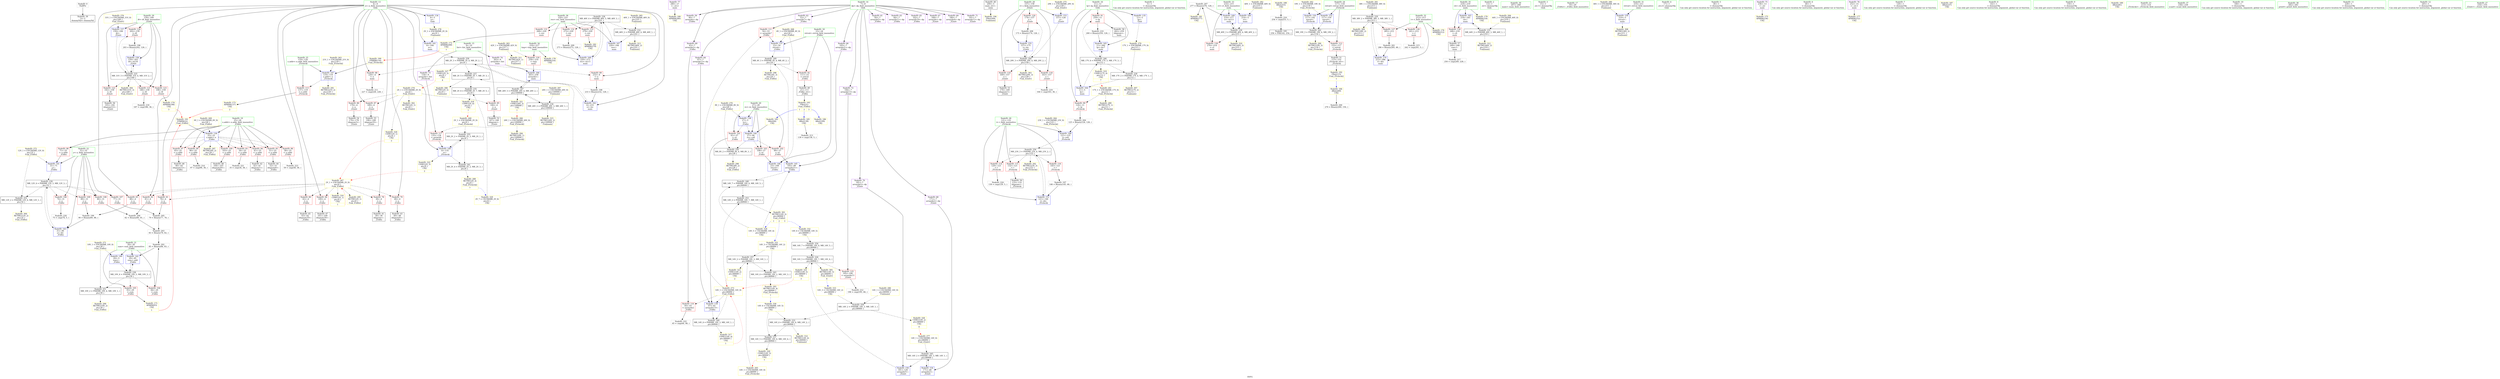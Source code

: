 digraph "SVFG" {
	label="SVFG";

	Node0x55573bc3f460 [shape=record,color=grey,label="{NodeID: 0\nNullPtr}"];
	Node0x55573bc3f460 -> Node0x55573bc64bb0[style=solid];
	Node0x55573bc86a00 [shape=record,color=yellow,style=double,label="{NodeID: 263\n21V_1 = ENCHI(MR_21V_0)\npts\{120 \}\nFun[_Z5checki]}"];
	Node0x55573bc86a00 -> Node0x55573bc6c410[style=dashed];
	Node0x55573bc6dee0 [shape=record,color=yellow,style=double,label="{NodeID: 180\nAPARM(280)\nCS[]}"];
	Node0x55573bc653d0 [shape=record,color=red,label="{NodeID: 97\n65\<--25\n\<--x.addr\n_Z3dfsi\n}"];
	Node0x55573bc653d0 -> Node0x55573bc65160[style=solid];
	Node0x55573bc630a0 [shape=record,color=green,label="{NodeID: 14\n7\<--8\ndp\<--dp_field_insensitive\nGlob }"];
	Node0x55573bc630a0 -> Node0x55573bc66c10[style=solid];
	Node0x55573bc630a0 -> Node0x55573bc66ce0[style=solid];
	Node0x55573bc630a0 -> Node0x55573bc66db0[style=solid];
	Node0x55573bc630a0 -> Node0x55573bc66e80[style=solid];
	Node0x55573bc630a0 -> Node0x55573bc66f50[style=solid];
	Node0x55573bc630a0 -> Node0x55573bc67020[style=solid];
	Node0x55573bc630a0 -> Node0x55573bc670f0[style=solid];
	Node0x55573bc630a0 -> Node0x55573bc671c0[style=solid];
	Node0x55573bc630a0 -> Node0x55573bc67290[style=solid];
	Node0x55573bc630a0 -> Node0x55573bc67360[style=solid];
	Node0x55573bc630a0 -> Node0x55573bc67430[style=solid];
	Node0x55573bc630a0 -> Node0x55573bc67500[style=solid];
	Node0x55573bc630a0 -> Node0x55573bc675d0[style=solid];
	Node0x55573bc630a0 -> Node0x55573bc676a0[style=solid];
	Node0x55573bc876a0 [shape=record,color=yellow,style=double,label="{NodeID: 277\n14V_1 = ENCHI(MR_14V_0)\npts\{80000 \}\nFun[_Z2mlv]}"];
	Node0x55573bc876a0 -> Node0x55573bc81220[style=dashed];
	Node0x55573bc69100 [shape=record,color=yellow,style=double,label="{NodeID: 194\nFRet(209)\nFun[main]}"];
	Node0x55573bc65f30 [shape=record,color=red,label="{NodeID: 111\n54\<--53\n\<--arrayidx7\n_Z3dfsi\n}"];
	Node0x55573bc65f30 -> Node0x55573bc6bbf0[style=solid];
	Node0x55573bc642c0 [shape=record,color=green,label="{NodeID: 28\n157\<--158\ni\<--i_field_insensitive\n_Z2mlv\n}"];
	Node0x55573bc642c0 -> Node0x55573bc6ac20[style=solid];
	Node0x55573bc642c0 -> Node0x55573bc6acf0[style=solid];
	Node0x55573bc642c0 -> Node0x55573bc6adc0[style=solid];
	Node0x55573bc642c0 -> Node0x55573bc6c8f0[style=solid];
	Node0x55573bc642c0 -> Node0x55573bc6ca90[style=solid];
	Node0x55573bc7efb0 [shape=record,color=yellow,style=double,label="{NodeID: 291\nRETMU(21V_2)\npts\{120 \}\nFun[_Z5checki]}"];
	Node0x55573bc71610 [shape=record,color=grey,label="{NodeID: 208\n175 = Binary(174, 126, )\n}"];
	Node0x55573bc71610 -> Node0x55573bc6ca90[style=solid];
	Node0x55573bc6b1d0 [shape=record,color=red,label="{NodeID: 125\n195\<--194\n\<--arrayidx13\n_Z2mlv\n}"];
	Node0x55573bc6b1d0 -> Node0x55573bc71c10[style=solid];
	Node0x55573bc64e20 [shape=record,color=black,label="{NodeID: 42\n42\<--41\nidxprom1\<--\n_Z3dfsi\n}"];
	Node0x55573bc8a1f0 [shape=record,color=yellow,style=double,label="{NodeID: 305\nRETMU(14V_5)\npts\{80000 \}\nFun[_Z2mlv]|{<s0>4}}"];
	Node0x55573bc8a1f0:s0 -> Node0x55573bc8be80[style=dashed,color=blue];
	Node0x55573bc72b10 [shape=record,color=grey,label="{NodeID: 222\n45 = cmp(44, 46, )\n}"];
	Node0x55573bc6bd90 [shape=record,color=blue,label="{NodeID: 139\n67\<--61\narrayidx13\<--\n_Z3dfsi\n}"];
	Node0x55573bc6bd90 -> Node0x55573bc7f920[style=dashed];
	Node0x55573bc669a0 [shape=record,color=black,label="{NodeID: 56\n193\<--192\nidxprom12\<--\n_Z2mlv\n}"];
	Node0x55573bc8aec0 [shape=record,color=yellow,style=double,label="{NodeID: 319\nCSMU(17V_4)\npts\{12 \}\nCS[]|{<s0>7}}"];
	Node0x55573bc8aec0:s0 -> Node0x55573bc86840[style=dashed,color=red];
	Node0x55573bc7e120 [shape=record,color=black,label="{NodeID: 236\nMR_46V_4 = PHI(MR_46V_5, MR_46V_3, )\npts\{221 \}\n}"];
	Node0x55573bc7e120 -> Node0x55573bc6b6b0[style=dashed];
	Node0x55573bc7e120 -> Node0x55573bc6b780[style=dashed];
	Node0x55573bc7e120 -> Node0x55573bc6b850[style=dashed];
	Node0x55573bc7e120 -> Node0x55573bc6d520[style=dashed];
	Node0x55573bc7e120 -> Node0x55573bc7cd20[style=dashed];
	Node0x55573bc6c8f0 [shape=record,color=blue,label="{NodeID: 153\n157\<--126\ni\<--\n_Z2mlv\n}"];
	Node0x55573bc6c8f0 -> Node0x55573bc80d20[style=dashed];
	Node0x55573bc67500 [shape=record,color=purple,label="{NodeID: 70\n181\<--7\narrayidx5\<--dp\n_Z2mlv\n}"];
	Node0x55573bc67500 -> Node0x55573bc6cb60[style=solid];
	Node0x55573bc8be80 [shape=record,color=yellow,style=double,label="{NodeID: 333\n14V_3 = CSCHI(MR_14V_2)\npts\{80000 \}\nCS[]}"];
	Node0x55573bc8be80 -> Node0x55573bc85820[style=dashed];
	Node0x55573bc82b20 [shape=record,color=black,label="{NodeID: 250\nMR_8V_2 = PHI(MR_8V_4, MR_8V_1, )\npts\{28 \}\n}"];
	Node0x55573bc82b20 -> Node0x55573bc89ba0[style=dashed];
	Node0x55573bc6d450 [shape=record,color=blue,label="{NodeID: 167\n220\<--184\nres\<--\nmain\n}"];
	Node0x55573bc6d450 -> Node0x55573bc7e120[style=dashed];
	Node0x55573bc68060 [shape=record,color=red,label="{NodeID: 84\n100\<--4\n\<--n\n_Z3dfsi\n}"];
	Node0x55573bc68060 -> Node0x55573bc65230[style=solid];
	Node0x55573bc41fa0 [shape=record,color=green,label="{NodeID: 1\n5\<--1\n\<--dummyObj\nCan only get source location for instruction, argument, global var or function.}"];
	Node0x55573bc86ae0 [shape=record,color=yellow,style=double,label="{NodeID: 264\n23V_1 = ENCHI(MR_23V_0)\npts\{122 \}\nFun[_Z5checki]}"];
	Node0x55573bc86ae0 -> Node0x55573bc6c4e0[style=dashed];
	Node0x55573bc6dfb0 [shape=record,color=yellow,style=double,label="{NodeID: 181\nAPARM(277)\nCS[]}"];
	Node0x55573bc654a0 [shape=record,color=red,label="{NodeID: 98\n71\<--25\n\<--x.addr\n_Z3dfsi\n}"];
	Node0x55573bc654a0 -> Node0x55573bc6bf30[style=solid];
	Node0x55573bc63170 [shape=record,color=green,label="{NodeID: 15\n9\<--10\nlist\<--list_field_insensitive\nGlob }"];
	Node0x55573bc63170 -> Node0x55573bc67770[style=solid];
	Node0x55573bc63170 -> Node0x55573bc67840[style=solid];
	Node0x55573bc87780 [shape=record,color=yellow,style=double,label="{NodeID: 278\n2V_1 = ENCHI(MR_2V_0)\npts\{6 \}\nFun[main]}"];
	Node0x55573bc87780 -> Node0x55573bc6cf70[style=dashed];
	Node0x55573b9f8630 [shape=record,color=black,label="{NodeID: 195\n256 = PHI(142, 254, )\n}"];
	Node0x55573bc66000 [shape=record,color=red,label="{NodeID: 112\n152\<--117\n\<--retval\n_Z5checki\n}"];
	Node0x55573bc66000 -> Node0x55573bc66590[style=solid];
	Node0x55573bc64390 [shape=record,color=green,label="{NodeID: 29\n159\<--160\ni6\<--i6_field_insensitive\n_Z2mlv\n}"];
	Node0x55573bc64390 -> Node0x55573bc6ae90[style=solid];
	Node0x55573bc64390 -> Node0x55573bc6af60[style=solid];
	Node0x55573bc64390 -> Node0x55573bc6b030[style=solid];
	Node0x55573bc64390 -> Node0x55573bc6b100[style=solid];
	Node0x55573bc64390 -> Node0x55573bc6cc30[style=solid];
	Node0x55573bc64390 -> Node0x55573bc6cd00[style=solid];
	Node0x55573bc7f090 [shape=record,color=yellow,style=double,label="{NodeID: 292\nRETMU(23V_3)\npts\{122 \}\nFun[_Z5checki]}"];
	Node0x55573bc71790 [shape=record,color=grey,label="{NodeID: 209\n273 = Binary(272, 126, )\n}"];
	Node0x55573bc71790 -> Node0x55573bc6d520[style=solid];
	Node0x55573bc6b2a0 [shape=record,color=red,label="{NodeID: 126\n241\<--212\n\<--t\nmain\n}"];
	Node0x55573bc6b2a0 -> Node0x55573bc72090[style=solid];
	Node0x55573bc64ef0 [shape=record,color=black,label="{NodeID: 43\n49\<--48\nidxprom4\<--\n_Z3dfsi\n}"];
	Node0x55573bc8a2d0 [shape=record,color=yellow,style=double,label="{NodeID: 306\nRETMU(2V_5)\npts\{6 \}\nFun[main]}"];
	Node0x55573bc72c90 [shape=record,color=grey,label="{NodeID: 223\n59 = cmp(58, 36, )\n}"];
	Node0x55573bc6be60 [shape=record,color=blue,label="{NodeID: 140\n29\<--5\nsum\<--\n_Z3dfsi\n}"];
	Node0x55573bc6be60 -> Node0x55573bc7f330[style=dashed];
	Node0x55573bc66a70 [shape=record,color=black,label="{NodeID: 57\n249\<--248\nconv\<--\nmain\n}"];
	Node0x55573bc66a70 -> Node0x55573bc72390[style=solid];
	Node0x55573bc8afa0 [shape=record,color=yellow,style=double,label="{NodeID: 320\nCSMU(14V_5)\npts\{80000 \}\nCS[]|{<s0>7}}"];
	Node0x55573bc8afa0:s0 -> Node0x55573bc86bc0[style=dashed,color=red];
	Node0x55573bc7e620 [shape=record,color=black,label="{NodeID: 237\nMR_14V_5 = PHI(MR_14V_6, MR_14V_4, )\npts\{80000 \}\n}"];
	Node0x55573bc7e620 -> Node0x55573bc8afa0[style=dashed];
	Node0x55573bc6c9c0 [shape=record,color=blue,label="{NodeID: 154\n171\<--46\narrayidx2\<--\n_Z2mlv\n}"];
	Node0x55573bc6c9c0 -> Node0x55573bc81220[style=dashed];
	Node0x55573bc675d0 [shape=record,color=purple,label="{NodeID: 71\n191\<--7\narrayidx11\<--dp\n_Z2mlv\n}"];
	Node0x55573bc83020 [shape=record,color=black,label="{NodeID: 251\nMR_10V_2 = PHI(MR_10V_4, MR_10V_1, )\npts\{30 \}\n}"];
	Node0x55573bc83020 -> Node0x55573bc89c80[style=dashed];
	Node0x55573bc6d520 [shape=record,color=blue,label="{NodeID: 168\n220\<--273\nres\<--inc11\nmain\n}"];
	Node0x55573bc6d520 -> Node0x55573bc7e120[style=dashed];
	Node0x55573bc68130 [shape=record,color=red,label="{NodeID: 85\n166\<--4\n\<--n\n_Z2mlv\n}"];
	Node0x55573bc68130 -> Node0x55573bc66660[style=solid];
	Node0x55573bc42030 [shape=record,color=green,label="{NodeID: 2\n13\<--1\n.str\<--dummyObj\nGlob }"];
	Node0x55573bc86bc0 [shape=record,color=yellow,style=double,label="{NodeID: 265\n14V_1 = ENCHI(MR_14V_0)\npts\{80000 \}\nFun[_Z5checki]}"];
	Node0x55573bc86bc0 -> Node0x55573bc84e20[style=dashed];
	Node0x55573bc6e080 [shape=record,color=yellow,style=double,label="{NodeID: 182\nAPARM(279)\nCS[]}"];
	Node0x55573bc65570 [shape=record,color=red,label="{NodeID: 99\n96\<--25\n\<--x.addr\n_Z3dfsi\n}"];
	Node0x55573bc65570 -> Node0x55573bc71f10[style=solid];
	Node0x55573bc63a00 [shape=record,color=green,label="{NodeID: 16\n11\<--12\nlp\<--lp_field_insensitive\nGlob }"];
	Node0x55573bc63a00 -> Node0x55573bc68540[style=solid];
	Node0x55573bc63a00 -> Node0x55573bc68610[style=solid];
	Node0x55573bc63a00 -> Node0x55573bc6ba20[style=solid];
	Node0x55573bc63a00 -> Node0x55573bc6d1e0[style=solid];
	Node0x55573bc63a00 -> Node0x55573bc6d2b0[style=solid];
	Node0x55573bc87890 [shape=record,color=yellow,style=double,label="{NodeID: 279\n17V_1 = ENCHI(MR_17V_0)\npts\{12 \}\nFun[main]}"];
	Node0x55573bc87890 -> Node0x55573bc7b920[style=dashed];
	Node0x55573bc69690 [shape=record,color=grey,label="{NodeID: 196\n203 = Binary(202, 126, )\n}"];
	Node0x55573bc69690 -> Node0x55573bc6cd00[style=solid];
	Node0x55573bc660d0 [shape=record,color=red,label="{NodeID: 113\n137\<--119\n\<--x.addr\n_Z5checki\n}"];
	Node0x55573bc660d0 -> Node0x55573bc6d930[style=solid];
	Node0x55573bc64460 [shape=record,color=green,label="{NodeID: 30\n207\<--208\nmain\<--main_field_insensitive\n}"];
	Node0x55573bc7f170 [shape=record,color=yellow,style=double,label="{NodeID: 293\nRETMU(14V_4)\npts\{80000 \}\nFun[_Z5checki]|{<s0>7}}"];
	Node0x55573bc7f170:s0 -> Node0x55573bc8bae0[style=dashed,color=blue];
	Node0x55573bc71910 [shape=record,color=grey,label="{NodeID: 210\n260 = Binary(259, 126, )\n}"];
	Node0x55573bc71910 -> Node0x55573bc6d2b0[style=solid];
	Node0x55573bc6b370 [shape=record,color=red,label="{NodeID: 127\n285\<--212\n\<--t\nmain\n}"];
	Node0x55573bc6b370 -> Node0x55573bc70b90[style=solid];
	Node0x55573bc64fc0 [shape=record,color=black,label="{NodeID: 44\n52\<--51\nidxprom6\<--\n_Z3dfsi\n}"];
	Node0x55573bc8a3e0 [shape=record,color=yellow,style=double,label="{NodeID: 307\nRETMU(17V_2)\npts\{12 \}\nFun[main]}"];
	Node0x55573bc72e10 [shape=record,color=grey,label="{NodeID: 224\n130 = cmp(129, 5, )\n}"];
	Node0x55573bc6bf30 [shape=record,color=blue,label="{NodeID: 141\n31\<--71\ny\<--\n_Z3dfsi\n}"];
	Node0x55573bc6bf30 -> Node0x55573bc7f420[style=dashed];
	Node0x55573bc66b40 [shape=record,color=black,label="{NodeID: 58\n262\<--259\nidxprom\<--\nmain\n}"];
	Node0x55573bc8b080 [shape=record,color=yellow,style=double,label="{NodeID: 321\nCSMU(26V_3)\npts\{100000 \}\nCS[]|{<s0>7}}"];
	Node0x55573bc8b080:s0 -> Node0x55573bc86ca0[style=dashed,color=red];
	Node0x55573bc7f330 [shape=record,color=black,label="{NodeID: 238\nMR_10V_4 = PHI(MR_10V_5, MR_10V_3, )\npts\{30 \}\n}"];
	Node0x55573bc7f330 -> Node0x55573bc65980[style=dashed];
	Node0x55573bc7f330 -> Node0x55573bc65a50[style=dashed];
	Node0x55573bc7f330 -> Node0x55573bc6c000[style=dashed];
	Node0x55573bc7f330 -> Node0x55573bc83020[style=dashed];
	Node0x55573bc6ca90 [shape=record,color=blue,label="{NodeID: 155\n157\<--175\ni\<--inc\n_Z2mlv\n}"];
	Node0x55573bc6ca90 -> Node0x55573bc80d20[style=dashed];
	Node0x55573bc676a0 [shape=record,color=purple,label="{NodeID: 72\n194\<--7\narrayidx13\<--dp\n_Z2mlv\n}"];
	Node0x55573bc676a0 -> Node0x55573bc6b1d0[style=solid];
	Node0x55573bc83520 [shape=record,color=black,label="{NodeID: 252\nMR_12V_2 = PHI(MR_12V_4, MR_12V_1, )\npts\{32 \}\n}"];
	Node0x55573bc83520 -> Node0x55573bc89d60[style=dashed];
	Node0x55573bc6d5f0 [shape=record,color=blue,label="{NodeID: 169\n214\<--277\nct\<--inc13\nmain\n}"];
	Node0x55573bc6d5f0 -> Node0x55573bc7c320[style=dashed];
	Node0x55573bc68200 [shape=record,color=red,label="{NodeID: 86\n178\<--4\n\<--n\n_Z2mlv\n}"];
	Node0x55573bc68200 -> Node0x55573bc66800[style=solid];
	Node0x55573bc62cd0 [shape=record,color=green,label="{NodeID: 3\n15\<--1\n.str.1\<--dummyObj\nGlob }"];
	Node0x55573bc86ca0 [shape=record,color=yellow,style=double,label="{NodeID: 266\n26V_1 = ENCHI(MR_26V_0)\npts\{100000 \}\nFun[_Z5checki]}"];
	Node0x55573bc86ca0 -> Node0x55573bc6ab50[style=dashed];
	Node0x55573bc86ca0 -> Node0x55573bc7f250[style=dashed];
	Node0x55573bc6e150 [shape=record,color=yellow,style=double,label="{NodeID: 183\nARet(94)\nCS[]}"];
	Node0x55573bc6e150 -> Node0x55573bc6c1a0[style=solid];
	Node0x55573bc65640 [shape=record,color=red,label="{NodeID: 100\n103\<--25\n\<--x.addr\n_Z3dfsi\n}"];
	Node0x55573bc65640 -> Node0x55573bc66320[style=solid];
	Node0x55573bc63a90 [shape=record,color=green,label="{NodeID: 17\n19\<--20\n_Z3dfsi\<--_Z3dfsi_field_insensitive\n}"];
	Node0x55573bc87970 [shape=record,color=yellow,style=double,label="{NodeID: 280\n36V_1 = ENCHI(MR_36V_0)\npts\{211 \}\nFun[main]}"];
	Node0x55573bc87970 -> Node0x55573bc6cdd0[style=dashed];
	Node0x55573bc69810 [shape=record,color=grey,label="{NodeID: 197\n146 = Binary(145, 46, )\n}"];
	Node0x55573bc69810 -> Node0x55573bc6c750[style=solid];
	Node0x55573bc661a0 [shape=record,color=red,label="{NodeID: 114\n129\<--121\n\<--i\n_Z5checki\n}"];
	Node0x55573bc661a0 -> Node0x55573bc72e10[style=solid];
	Node0x55573bc64530 [shape=record,color=green,label="{NodeID: 31\n210\<--211\nretval\<--retval_field_insensitive\nmain\n}"];
	Node0x55573bc64530 -> Node0x55573bc6cdd0[style=solid];
	Node0x55573bc7f250 [shape=record,color=yellow,style=double,label="{NodeID: 294\nRETMU(26V_1)\npts\{100000 \}\nFun[_Z5checki]}"];
	Node0x55573bc71a90 [shape=record,color=grey,label="{NodeID: 211\n227 = cmp(226, 228, )\n}"];
	Node0x55573bc6b440 [shape=record,color=red,label="{NodeID: 128\n276\<--214\n\<--ct\nmain\n}"];
	Node0x55573bc6b440 -> Node0x55573bc71490[style=solid];
	Node0x55573bc65090 [shape=record,color=black,label="{NodeID: 45\n63\<--62\nidxprom10\<--\n_Z3dfsi\n}"];
	Node0x55573bc8a4c0 [shape=record,color=yellow,style=double,label="{NodeID: 308\nRETMU(36V_2)\npts\{211 \}\nFun[main]}"];
	Node0x55573bc7aa20 [shape=record,color=black,label="{NodeID: 225\nMR_31V_3 = PHI(MR_31V_4, MR_31V_2, )\npts\{160 \}\n}"];
	Node0x55573bc7aa20 -> Node0x55573bc6ae90[style=dashed];
	Node0x55573bc7aa20 -> Node0x55573bc6af60[style=dashed];
	Node0x55573bc7aa20 -> Node0x55573bc6b030[style=dashed];
	Node0x55573bc7aa20 -> Node0x55573bc6b100[style=dashed];
	Node0x55573bc7aa20 -> Node0x55573bc6cd00[style=dashed];
	Node0x55573bc7aa20 -> Node0x55573bc8a110[style=dashed];
	Node0x55573bc6c000 [shape=record,color=blue,label="{NodeID: 142\n29\<--85\nsum\<--add\n_Z3dfsi\n}"];
	Node0x55573bc6c000 -> Node0x55573bc7f330[style=dashed];
	Node0x55573bc66c10 [shape=record,color=purple,label="{NodeID: 59\n40\<--7\narrayidx\<--dp\n_Z3dfsi\n}"];
	Node0x55573bc8b160 [shape=record,color=yellow,style=double,label="{NodeID: 322\nCSMU(2V_3)\npts\{6 \}\nCS[]|{<s0>2}}"];
	Node0x55573bc8b160:s0 -> Node0x55573bc86d80[style=dashed,color=red];
	Node0x55573bc7f420 [shape=record,color=black,label="{NodeID: 239\nMR_12V_4 = PHI(MR_12V_5, MR_12V_3, )\npts\{32 \}\n}"];
	Node0x55573bc7f420 -> Node0x55573bc65b20[style=dashed];
	Node0x55573bc7f420 -> Node0x55573bc65bf0[style=dashed];
	Node0x55573bc7f420 -> Node0x55573bc65cc0[style=dashed];
	Node0x55573bc7f420 -> Node0x55573bc65d90[style=dashed];
	Node0x55573bc7f420 -> Node0x55573bc6c0d0[style=dashed];
	Node0x55573bc7f420 -> Node0x55573bc83520[style=dashed];
	Node0x55573bc6cb60 [shape=record,color=blue,label="{NodeID: 156\n181\<--126\narrayidx5\<--\n_Z2mlv\n}"];
	Node0x55573bc6cb60 -> Node0x55573bc7af20[style=dashed];
	Node0x55573bc67770 [shape=record,color=purple,label="{NodeID: 73\n134\<--9\narrayidx\<--list\n_Z5checki\n}"];
	Node0x55573bc67770 -> Node0x55573bc6ab50[style=solid];
	Node0x55573bc83a20 [shape=record,color=black,label="{NodeID: 253\nMR_14V_2 = PHI(MR_14V_7, MR_14V_1, )\npts\{80000 \}\n}"];
	Node0x55573bc83a20 -> Node0x55573bc89e40[style=dashed];
	Node0x55573bc6d6c0 [shape=record,color=blue,label="{NodeID: 170\n212\<--286\nt\<--dec\nmain\n}"];
	Node0x55573bc6d6c0 -> Node0x55573bc7be20[style=dashed];
	Node0x55573bc682d0 [shape=record,color=red,label="{NodeID: 87\n189\<--4\n\<--n\n_Z2mlv\n}"];
	Node0x55573bc682d0 -> Node0x55573bc668d0[style=solid];
	Node0x55573bc62d60 [shape=record,color=green,label="{NodeID: 4\n17\<--1\n.str.2\<--dummyObj\nGlob }"];
	Node0x55573bc86d80 [shape=record,color=yellow,style=double,label="{NodeID: 267\n2V_1 = ENCHI(MR_2V_0)\npts\{6 \}\nFun[_Z3dfsi]}"];
	Node0x55573bc86d80 -> Node0x55573bc67b80[style=dashed];
	Node0x55573bc86d80 -> Node0x55573bc67c50[style=dashed];
	Node0x55573bc86d80 -> Node0x55573bc67d20[style=dashed];
	Node0x55573bc86d80 -> Node0x55573bc67df0[style=dashed];
	Node0x55573bc86d80 -> Node0x55573bc67ec0[style=dashed];
	Node0x55573bc86d80 -> Node0x55573bc67f90[style=dashed];
	Node0x55573bc86d80 -> Node0x55573bc68060[style=dashed];
	Node0x55573bc86d80 -> Node0x55573bc898d0[style=dashed];
	Node0x55573bc86d80 -> Node0x55573bc8abc0[style=dashed];
	Node0x55573bc6e1e0 [shape=record,color=yellow,style=double,label="{NodeID: 184\nARet(269)\nCS[]}"];
	Node0x55573bc6e1e0 -> Node0x55573bc70a10[style=solid];
	Node0x55573bc65710 [shape=record,color=red,label="{NodeID: 101\n61\<--27\n\<--re\n_Z3dfsi\n}"];
	Node0x55573bc65710 -> Node0x55573bc6bd90[style=solid];
	Node0x55573bc63b20 [shape=record,color=green,label="{NodeID: 18\n23\<--24\nretval\<--retval_field_insensitive\n_Z3dfsi\n}"];
	Node0x55573bc63b20 -> Node0x55573bc686e0[style=solid];
	Node0x55573bc63b20 -> Node0x55573bc6bbf0[style=solid];
	Node0x55573bc63b20 -> Node0x55573bc6c340[style=solid];
	Node0x55573bc87a50 [shape=record,color=yellow,style=double,label="{NodeID: 281\n38V_1 = ENCHI(MR_38V_0)\npts\{213 \}\nFun[main]}"];
	Node0x55573bc87a50 -> Node0x55573bc7be20[style=dashed];
	Node0x55573bc70790 [shape=record,color=grey,label="{NodeID: 198\n233 = Binary(232, 126, )\n}"];
	Node0x55573bc70790 -> Node0x55573bc6d040[style=solid];
	Node0x55573bc66270 [shape=record,color=red,label="{NodeID: 115\n132\<--121\n\<--i\n_Z5checki\n}"];
	Node0x55573bc66270 -> Node0x55573bc664c0[style=solid];
	Node0x55573bc64600 [shape=record,color=green,label="{NodeID: 32\n212\<--213\nt\<--t_field_insensitive\nmain\n}"];
	Node0x55573bc64600 -> Node0x55573bc6b2a0[style=solid];
	Node0x55573bc64600 -> Node0x55573bc6b370[style=solid];
	Node0x55573bc64600 -> Node0x55573bc6d6c0[style=solid];
	Node0x55573bc64600 -> Node0x55573bc6dba0[style=solid];
	Node0x55573bc898d0 [shape=record,color=yellow,style=double,label="{NodeID: 295\nRETMU(2V_1)\npts\{6 \}\nFun[_Z3dfsi]}"];
	Node0x55573bc71c10 [shape=record,color=grey,label="{NodeID: 212\n196 = cmp(195, 46, )\n}"];
	Node0x55573bc6b510 [shape=record,color=red,label="{NodeID: 129\n258\<--216\n\<--tmp\nmain\n}"];
	Node0x55573bc6b510 -> Node0x55573bc6d380[style=solid];
	Node0x55573bc65160 [shape=record,color=black,label="{NodeID: 46\n66\<--65\nidxprom12\<--\n_Z3dfsi\n}"];
	Node0x55573bc8a5a0 [shape=record,color=yellow,style=double,label="{NodeID: 309\nRETMU(38V_2)\npts\{213 \}\nFun[main]}"];
	Node0x55573bc7af20 [shape=record,color=black,label="{NodeID: 226\nMR_14V_5 = PHI(MR_14V_7, MR_14V_4, )\npts\{80000 \}\n}"];
	Node0x55573bc7af20 -> Node0x55573bc6b1d0[style=dashed];
	Node0x55573bc7af20 -> Node0x55573bc83f20[style=dashed];
	Node0x55573bc7af20 -> Node0x55573bc8a1f0[style=dashed];
	Node0x55573bc7af20 -> Node0x55573bc8b500[style=dashed];
	Node0x55573bc6c0d0 [shape=record,color=blue,label="{NodeID: 143\n31\<--90\ny\<--div\n_Z3dfsi\n}"];
	Node0x55573bc6c0d0 -> Node0x55573bc7f420[style=dashed];
	Node0x55573bc66ce0 [shape=record,color=purple,label="{NodeID: 60\n43\<--7\narrayidx2\<--dp\n_Z3dfsi\n}"];
	Node0x55573bc66ce0 -> Node0x55573bc65e60[style=solid];
	Node0x55573bc8b2c0 [shape=record,color=yellow,style=double,label="{NodeID: 323\nCSMU(14V_2)\npts\{80000 \}\nCS[]|{<s0>2}}"];
	Node0x55573bc8b2c0:s0 -> Node0x55573bc872f0[style=dashed,color=red];
	Node0x55573bc7f920 [shape=record,color=black,label="{NodeID: 240\nMR_14V_4 = PHI(MR_14V_3, MR_14V_1, )\npts\{80000 \}\n}"];
	Node0x55573bc7f920 -> Node0x55573bc8acd0[style=dashed];
	Node0x55573bc6cc30 [shape=record,color=blue,label="{NodeID: 157\n159\<--184\ni6\<--\n_Z2mlv\n}"];
	Node0x55573bc6cc30 -> Node0x55573bc7aa20[style=dashed];
	Node0x55573bc67840 [shape=record,color=purple,label="{NodeID: 74\n263\<--9\narrayidx\<--list\nmain\n}"];
	Node0x55573bc67840 -> Node0x55573bc6d380[style=solid];
	Node0x55573bc83f20 [shape=record,color=black,label="{NodeID: 254\nMR_14V_7 = PHI(MR_14V_6, MR_14V_5, )\npts\{80000 \}\n}"];
	Node0x55573bc83f20 -> Node0x55573bc7af20[style=dashed];
	Node0x55573bc6d790 [shape=record,color=yellow,style=double,label="{NodeID: 171\nAPARM(93)\nCS[]|{<s0>1}}"];
	Node0x55573bc6d790:s0 -> Node0x55573bc6e6c0[style=solid,color=red];
	Node0x55573bc683a0 [shape=record,color=red,label="{NodeID: 88\n226\<--4\n\<--n\nmain\n}"];
	Node0x55573bc683a0 -> Node0x55573bc71a90[style=solid];
	Node0x55573bc3f570 [shape=record,color=green,label="{NodeID: 5\n36\<--1\n\<--dummyObj\nCan only get source location for instruction, argument, global var or function.}"];
	Node0x55573bc86e90 [shape=record,color=yellow,style=double,label="{NodeID: 268\n4V_1 = ENCHI(MR_4V_0)\npts\{24 \}\nFun[_Z3dfsi]}"];
	Node0x55573bc86e90 -> Node0x55573bc6bbf0[style=dashed];
	Node0x55573bc86e90 -> Node0x55573bc6c340[style=dashed];
	Node0x55573bc6e270 [shape=record,color=yellow,style=double,label="{NodeID: 185\nARet(138)\nCS[]}"];
	Node0x55573bc6e270 -> Node0x55573bc71d90[style=solid];
	Node0x55573bc657e0 [shape=record,color=red,label="{NodeID: 102\n99\<--27\n\<--re\n_Z3dfsi\n}"];
	Node0x55573bc657e0 -> Node0x55573bc6c270[style=solid];
	Node0x55573bc63bb0 [shape=record,color=green,label="{NodeID: 19\n25\<--26\nx.addr\<--x.addr_field_insensitive\n_Z3dfsi\n}"];
	Node0x55573bc63bb0 -> Node0x55573bc687b0[style=solid];
	Node0x55573bc63bb0 -> Node0x55573bc68880[style=solid];
	Node0x55573bc63bb0 -> Node0x55573bc68950[style=solid];
	Node0x55573bc63bb0 -> Node0x55573bc65300[style=solid];
	Node0x55573bc63bb0 -> Node0x55573bc653d0[style=solid];
	Node0x55573bc63bb0 -> Node0x55573bc654a0[style=solid];
	Node0x55573bc63bb0 -> Node0x55573bc65570[style=solid];
	Node0x55573bc63bb0 -> Node0x55573bc65640[style=solid];
	Node0x55573bc63bb0 -> Node0x55573bc6bb20[style=solid];
	Node0x55573bc87b30 [shape=record,color=yellow,style=double,label="{NodeID: 282\n40V_1 = ENCHI(MR_40V_0)\npts\{215 \}\nFun[main]}"];
	Node0x55573bc87b30 -> Node0x55573bc6cea0[style=dashed];
	Node0x55573bc70890 [shape=record,color=grey,label="{NodeID: 199\n90 = Binary(89, 88, )\n}"];
	Node0x55573bc70890 -> Node0x55573bc6c0d0[style=solid];
	Node0x55573bc6aa80 [shape=record,color=red,label="{NodeID: 116\n145\<--121\n\<--i\n_Z5checki\n}"];
	Node0x55573bc6aa80 -> Node0x55573bc69810[style=solid];
	Node0x55573bc646d0 [shape=record,color=green,label="{NodeID: 33\n214\<--215\nct\<--ct_field_insensitive\nmain\n}"];
	Node0x55573bc646d0 -> Node0x55573bc6b440[style=solid];
	Node0x55573bc646d0 -> Node0x55573bc6cea0[style=solid];
	Node0x55573bc646d0 -> Node0x55573bc6d5f0[style=solid];
	Node0x55573bc899e0 [shape=record,color=yellow,style=double,label="{NodeID: 296\nRETMU(4V_3)\npts\{24 \}\nFun[_Z3dfsi]}"];
	Node0x55573bc71d90 [shape=record,color=grey,label="{NodeID: 213\n139 = cmp(138, 5, )\n}"];
	Node0x55573bc6b5e0 [shape=record,color=red,label="{NodeID: 130\n248\<--218\n\<--ch\nmain\n}"];
	Node0x55573bc6b5e0 -> Node0x55573bc66a70[style=solid];
	Node0x55573bc65230 [shape=record,color=black,label="{NodeID: 47\n101\<--100\nidxprom18\<--\n_Z3dfsi\n}"];
	Node0x55573bc8a680 [shape=record,color=yellow,style=double,label="{NodeID: 310\nRETMU(40V_3)\npts\{215 \}\nFun[main]}"];
	Node0x55573bc7b420 [shape=record,color=black,label="{NodeID: 227\nMR_2V_5 = PHI(MR_2V_7, MR_2V_3, )\npts\{6 \}\n}"];
	Node0x55573bc7b420 -> Node0x55573bc7dc20[style=dashed];
	Node0x55573bc7b420 -> Node0x55573bc8a2d0[style=dashed];
	Node0x55573bc6c1a0 [shape=record,color=blue,label="{NodeID: 144\n27\<--94\nre\<--call\n_Z3dfsi\n}"];
	Node0x55573bc6c1a0 -> Node0x55573bc657e0[style=dashed];
	Node0x55573bc6c1a0 -> Node0x55573bc658b0[style=dashed];
	Node0x55573bc6c1a0 -> Node0x55573bc82b20[style=dashed];
	Node0x55573bc66db0 [shape=record,color=purple,label="{NodeID: 61\n50\<--7\narrayidx5\<--dp\n_Z3dfsi\n}"];
	Node0x55573bc8b3a0 [shape=record,color=yellow,style=double,label="{NodeID: 324\nCSMU(2V_1)\npts\{6 \}\nCS[]|{<s0>3}}"];
	Node0x55573bc8b3a0:s0 -> Node0x55573bc86d80[style=dashed,color=red];
	Node0x55573bc7fe20 [shape=record,color=black,label="{NodeID: 241\nMR_2V_4 = PHI(MR_2V_2, MR_2V_3, )\npts\{6 \}\n}"];
	Node0x55573bc7fe20 -> Node0x55573bc7ece0[style=dashed];
	Node0x55573bc6cd00 [shape=record,color=blue,label="{NodeID: 158\n159\<--203\ni6\<--inc16\n_Z2mlv\n}"];
	Node0x55573bc6cd00 -> Node0x55573bc7aa20[style=dashed];
	Node0x55573bc67910 [shape=record,color=purple,label="{NodeID: 75\n236\<--13\n\<--.str\nmain\n}"];
	Node0x55573bc67910 -> Node0x55573bc6dad0[style=solid];
	Node0x55573bc84420 [shape=record,color=black,label="{NodeID: 255\nMR_2V_2 = PHI(MR_2V_3, MR_2V_1, )\npts\{6 \}\n}"];
	Node0x55573bc84420 -> Node0x55573bc6c5b0[style=dashed];
	Node0x55573bc84420 -> Node0x55573bc7fe20[style=dashed];
	Node0x55573bc6d860 [shape=record,color=yellow,style=double,label="{NodeID: 172\nAPARM(268)\nCS[]|{<s0>7}}"];
	Node0x55573bc6d860:s0 -> Node0x55573bc6e570[style=solid,color=red];
	Node0x55573bc68470 [shape=record,color=red,label="{NodeID: 89\n232\<--4\n\<--n\nmain\n}"];
	Node0x55573bc68470 -> Node0x55573bc70790[style=solid];
	Node0x55573bc3f600 [shape=record,color=green,label="{NodeID: 6\n46\<--1\n\<--dummyObj\nCan only get source location for instruction, argument, global var or function.}"];
	Node0x55573bc86f70 [shape=record,color=yellow,style=double,label="{NodeID: 269\n6V_1 = ENCHI(MR_6V_0)\npts\{26 \}\nFun[_Z3dfsi]}"];
	Node0x55573bc86f70 -> Node0x55573bc6bb20[style=dashed];
	Node0x55573bc6e300 [shape=record,color=yellow,style=double,label="{NodeID: 186\nARet(199)\nCS[]}"];
	Node0x55573bc658b0 [shape=record,color=red,label="{NodeID: 103\n108\<--27\n\<--re\n_Z3dfsi\n}"];
	Node0x55573bc658b0 -> Node0x55573bc6c340[style=solid];
	Node0x55573bc63c40 [shape=record,color=green,label="{NodeID: 20\n27\<--28\nre\<--re_field_insensitive\n_Z3dfsi\n}"];
	Node0x55573bc63c40 -> Node0x55573bc65710[style=solid];
	Node0x55573bc63c40 -> Node0x55573bc657e0[style=solid];
	Node0x55573bc63c40 -> Node0x55573bc658b0[style=solid];
	Node0x55573bc63c40 -> Node0x55573bc6bcc0[style=solid];
	Node0x55573bc63c40 -> Node0x55573bc6c1a0[style=solid];
	Node0x55573bc87c10 [shape=record,color=yellow,style=double,label="{NodeID: 283\n42V_1 = ENCHI(MR_42V_0)\npts\{217 \}\nFun[main]}"];
	Node0x55573bc87c10 -> Node0x55573bc6b510[style=dashed];
	Node0x55573bc87c10 -> Node0x55573bc8a760[style=dashed];
	Node0x55573bc70a10 [shape=record,color=grey,label="{NodeID: 200\n270 = Binary(269, 150, )\n}"];
	Node0x55573bc6ab50 [shape=record,color=red,label="{NodeID: 117\n135\<--134\n\<--arrayidx\n_Z5checki\n}"];
	Node0x55573bc6ab50 -> Node0x55573bc6c5b0[style=solid];
	Node0x55573bc647a0 [shape=record,color=green,label="{NodeID: 34\n216\<--217\ntmp\<--tmp_field_insensitive\nmain\n}"];
	Node0x55573bc647a0 -> Node0x55573bc6b510[style=solid];
	Node0x55573bc647a0 -> Node0x55573bc6dd40[style=solid];
	Node0x55573bc89ac0 [shape=record,color=yellow,style=double,label="{NodeID: 297\nRETMU(6V_2)\npts\{26 \}\nFun[_Z3dfsi]}"];
	Node0x55573bc71f10 [shape=record,color=grey,label="{NodeID: 214\n97 = cmp(96, 36, )\n}"];
	Node0x55573bc6b6b0 [shape=record,color=red,label="{NodeID: 131\n268\<--220\n\<--res\nmain\n}"];
	Node0x55573bc6b6b0 -> Node0x55573bc6d860[style=solid];
	Node0x55573bc66320 [shape=record,color=black,label="{NodeID: 48\n104\<--103\nidxprom20\<--\n_Z3dfsi\n}"];
	Node0x55573bc8a760 [shape=record,color=yellow,style=double,label="{NodeID: 311\nRETMU(42V_1)\npts\{217 \}\nFun[main]}"];
	Node0x55573bc7b920 [shape=record,color=black,label="{NodeID: 228\nMR_17V_2 = PHI(MR_17V_4, MR_17V_1, )\npts\{12 \}\n}"];
	Node0x55573bc7b920 -> Node0x55573bc6d1e0[style=dashed];
	Node0x55573bc7b920 -> Node0x55573bc8a3e0[style=dashed];
	Node0x55573bc6c270 [shape=record,color=blue,label="{NodeID: 145\n105\<--99\narrayidx21\<--\n_Z3dfsi\n}"];
	Node0x55573bc6c270 -> Node0x55573bc82120[style=dashed];
	Node0x55573bc66e80 [shape=record,color=purple,label="{NodeID: 62\n53\<--7\narrayidx7\<--dp\n_Z3dfsi\n}"];
	Node0x55573bc66e80 -> Node0x55573bc65f30[style=solid];
	Node0x55573bc8b500 [shape=record,color=yellow,style=double,label="{NodeID: 325\nCSMU(14V_5)\npts\{80000 \}\nCS[]|{<s0>3}}"];
	Node0x55573bc8b500:s0 -> Node0x55573bc872f0[style=dashed,color=red];
	Node0x55573bc80320 [shape=record,color=black,label="{NodeID: 242\nMR_19V_3 = PHI(MR_19V_4, MR_19V_2, )\npts\{118 \}\n}"];
	Node0x55573bc80320 -> Node0x55573bc66000[style=dashed];
	Node0x55573bc80320 -> Node0x55573bc7eed0[style=dashed];
	Node0x55573bc6cdd0 [shape=record,color=blue,label="{NodeID: 159\n210\<--5\nretval\<--\nmain\n}"];
	Node0x55573bc6cdd0 -> Node0x55573bc8a4c0[style=dashed];
	Node0x55573bc679e0 [shape=record,color=purple,label="{NodeID: 76\n252\<--15\n\<--.str.1\nmain\n}"];
	Node0x55573bc679e0 -> Node0x55573bc6dc70[style=solid];
	Node0x55573bc84920 [shape=record,color=black,label="{NodeID: 256\nMR_23V_3 = PHI(MR_23V_4, MR_23V_2, )\npts\{122 \}\n}"];
	Node0x55573bc84920 -> Node0x55573bc661a0[style=dashed];
	Node0x55573bc84920 -> Node0x55573bc66270[style=dashed];
	Node0x55573bc84920 -> Node0x55573bc6aa80[style=dashed];
	Node0x55573bc84920 -> Node0x55573bc6c750[style=dashed];
	Node0x55573bc84920 -> Node0x55573bc7f090[style=dashed];
	Node0x55573bc6d930 [shape=record,color=yellow,style=double,label="{NodeID: 173\nAPARM(137)\nCS[]|{<s0>2}}"];
	Node0x55573bc6d930:s0 -> Node0x55573bc6e6c0[style=solid,color=red];
	Node0x55573bc68540 [shape=record,color=red,label="{NodeID: 90\n124\<--11\n\<--lp\n_Z5checki\n}"];
	Node0x55573bc68540 -> Node0x55573bc71010[style=solid];
	Node0x55573bc3f690 [shape=record,color=green,label="{NodeID: 7\n126\<--1\n\<--dummyObj\nCan only get source location for instruction, argument, global var or function.}"];
	Node0x55573bc87050 [shape=record,color=yellow,style=double,label="{NodeID: 270\n8V_1 = ENCHI(MR_8V_0)\npts\{28 \}\nFun[_Z3dfsi]}"];
	Node0x55573bc87050 -> Node0x55573bc6bcc0[style=dashed];
	Node0x55573bc87050 -> Node0x55573bc82b20[style=dashed];
	Node0x55573bc6e390 [shape=record,color=yellow,style=double,label="{NodeID: 187\nARet(237)\nCS[]}"];
	Node0x55573bc65980 [shape=record,color=red,label="{NodeID: 104\n84\<--29\n\<--sum\n_Z3dfsi\n}"];
	Node0x55573bc65980 -> Node0x55573bc70d10[style=solid];
	Node0x55573bc63d10 [shape=record,color=green,label="{NodeID: 21\n29\<--30\nsum\<--sum_field_insensitive\n_Z3dfsi\n}"];
	Node0x55573bc63d10 -> Node0x55573bc65980[style=solid];
	Node0x55573bc63d10 -> Node0x55573bc65a50[style=solid];
	Node0x55573bc63d10 -> Node0x55573bc6be60[style=solid];
	Node0x55573bc63d10 -> Node0x55573bc6c000[style=solid];
	Node0x55573bc87cf0 [shape=record,color=yellow,style=double,label="{NodeID: 284\n44V_1 = ENCHI(MR_44V_0)\npts\{219 \}\nFun[main]}"];
	Node0x55573bc87cf0 -> Node0x55573bc7c820[style=dashed];
	Node0x55573bc70b90 [shape=record,color=grey,label="{NodeID: 201\n286 = Binary(285, 46, )\n}"];
	Node0x55573bc70b90 -> Node0x55573bc6d6c0[style=solid];
	Node0x55573bc6ac20 [shape=record,color=red,label="{NodeID: 118\n163\<--157\n\<--i\n_Z2mlv\n}"];
	Node0x55573bc6ac20 -> Node0x55573bc72690[style=solid];
	Node0x55573bc64870 [shape=record,color=green,label="{NodeID: 35\n218\<--219\nch\<--ch_field_insensitive\nmain\n}"];
	Node0x55573bc64870 -> Node0x55573bc6b5e0[style=solid];
	Node0x55573bc64870 -> Node0x55573bc6d110[style=solid];
	Node0x55573bc64870 -> Node0x55573bc6de10[style=solid];
	Node0x55573bc89ba0 [shape=record,color=yellow,style=double,label="{NodeID: 298\nRETMU(8V_2)\npts\{28 \}\nFun[_Z3dfsi]}"];
	Node0x55573bc72090 [shape=record,color=grey,label="{NodeID: 215\n242 = cmp(241, 5, )\n}"];
	Node0x55573bc6b780 [shape=record,color=red,label="{NodeID: 132\n272\<--220\n\<--res\nmain\n}"];
	Node0x55573bc6b780 -> Node0x55573bc71790[style=solid];
	Node0x55573bc663f0 [shape=record,color=black,label="{NodeID: 49\n21\<--111\n_Z3dfsi_ret\<--\n_Z3dfsi\n}"];
	Node0x55573bc663f0 -> Node0x55573bc68fb0[style=solid];
	Node0x55573bc8a840 [shape=record,color=yellow,style=double,label="{NodeID: 312\nRETMU(44V_2)\npts\{219 \}\nFun[main]}"];
	Node0x55573bc7be20 [shape=record,color=black,label="{NodeID: 229\nMR_38V_2 = PHI(MR_38V_3, MR_38V_1, )\npts\{213 \}\n}"];
	Node0x55573bc7be20 -> Node0x55573bc6b2a0[style=dashed];
	Node0x55573bc7be20 -> Node0x55573bc6b370[style=dashed];
	Node0x55573bc7be20 -> Node0x55573bc6d6c0[style=dashed];
	Node0x55573bc7be20 -> Node0x55573bc8a5a0[style=dashed];
	Node0x55573bc6c340 [shape=record,color=blue,label="{NodeID: 146\n23\<--108\nretval\<--\n_Z3dfsi\n}"];
	Node0x55573bc6c340 -> Node0x55573bc82620[style=dashed];
	Node0x55573bc66f50 [shape=record,color=purple,label="{NodeID: 63\n64\<--7\narrayidx11\<--dp\n_Z3dfsi\n}"];
	Node0x55573bc8b5e0 [shape=record,color=yellow,style=double,label="{NodeID: 326\nCSMU(14V_2)\npts\{80000 \}\nCS[]|{<s0>4}}"];
	Node0x55573bc8b5e0:s0 -> Node0x55573bc876a0[style=dashed,color=red];
	Node0x55573bc80820 [shape=record,color=black,label="{NodeID: 243\nMR_14V_4 = PHI(MR_14V_2, MR_14V_3, )\npts\{80000 \}\n}"];
	Node0x55573bc80820 -> Node0x55573bc7f170[style=dashed];
	Node0x55573bc6cea0 [shape=record,color=blue,label="{NodeID: 160\n214\<--5\nct\<--\nmain\n}"];
	Node0x55573bc6cea0 -> Node0x55573bc7c320[style=dashed];
	Node0x55573bc67ab0 [shape=record,color=purple,label="{NodeID: 77\n280\<--17\n\<--.str.2\nmain\n}"];
	Node0x55573bc67ab0 -> Node0x55573bc6dee0[style=solid];
	Node0x55573bc84e20 [shape=record,color=black,label="{NodeID: 257\nMR_14V_2 = PHI(MR_14V_3, MR_14V_1, )\npts\{80000 \}\n}"];
	Node0x55573bc84e20 -> Node0x55573bc80820[style=dashed];
	Node0x55573bc84e20 -> Node0x55573bc8b2c0[style=dashed];
	Node0x55573bc6da00 [shape=record,color=yellow,style=double,label="{NodeID: 174\nAPARM(198)\nCS[]|{<s0>3}}"];
	Node0x55573bc6da00:s0 -> Node0x55573bc6e6c0[style=solid,color=red];
	Node0x55573bc68610 [shape=record,color=red,label="{NodeID: 91\n259\<--11\n\<--lp\nmain\n}"];
	Node0x55573bc68610 -> Node0x55573bc66b40[style=solid];
	Node0x55573bc68610 -> Node0x55573bc71910[style=solid];
	Node0x55573bc5c1c0 [shape=record,color=green,label="{NodeID: 8\n142\<--1\n\<--dummyObj\nCan only get source location for instruction, argument, global var or function.}"];
	Node0x55573bc87130 [shape=record,color=yellow,style=double,label="{NodeID: 271\n10V_1 = ENCHI(MR_10V_0)\npts\{30 \}\nFun[_Z3dfsi]}"];
	Node0x55573bc87130 -> Node0x55573bc6be60[style=dashed];
	Node0x55573bc87130 -> Node0x55573bc83020[style=dashed];
	Node0x55573bc6e420 [shape=record,color=yellow,style=double,label="{NodeID: 188\nARet(253)\nCS[]}"];
	Node0x55573bc6e420 -> Node0x55573bc72210[style=solid];
	Node0x55573bc65a50 [shape=record,color=red,label="{NodeID: 105\n93\<--29\n\<--sum\n_Z3dfsi\n}"];
	Node0x55573bc65a50 -> Node0x55573bc6d790[style=solid];
	Node0x55573bc63de0 [shape=record,color=green,label="{NodeID: 22\n31\<--32\ny\<--y_field_insensitive\n_Z3dfsi\n}"];
	Node0x55573bc63de0 -> Node0x55573bc65b20[style=solid];
	Node0x55573bc63de0 -> Node0x55573bc65bf0[style=solid];
	Node0x55573bc63de0 -> Node0x55573bc65cc0[style=solid];
	Node0x55573bc63de0 -> Node0x55573bc65d90[style=solid];
	Node0x55573bc63de0 -> Node0x55573bc6bf30[style=solid];
	Node0x55573bc63de0 -> Node0x55573bc6c0d0[style=solid];
	Node0x55573bc87dd0 [shape=record,color=yellow,style=double,label="{NodeID: 285\n46V_1 = ENCHI(MR_46V_0)\npts\{221 \}\nFun[main]}"];
	Node0x55573bc87dd0 -> Node0x55573bc7cd20[style=dashed];
	Node0x55573bc70d10 [shape=record,color=grey,label="{NodeID: 202\n85 = Binary(84, 83, )\n}"];
	Node0x55573bc70d10 -> Node0x55573bc6c000[style=solid];
	Node0x55573bc6acf0 [shape=record,color=red,label="{NodeID: 119\n169\<--157\n\<--i\n_Z2mlv\n}"];
	Node0x55573bc6acf0 -> Node0x55573bc66730[style=solid];
	Node0x55573bc64940 [shape=record,color=green,label="{NodeID: 36\n220\<--221\nres\<--res_field_insensitive\nmain\n}"];
	Node0x55573bc64940 -> Node0x55573bc6b6b0[style=solid];
	Node0x55573bc64940 -> Node0x55573bc6b780[style=solid];
	Node0x55573bc64940 -> Node0x55573bc6b850[style=solid];
	Node0x55573bc64940 -> Node0x55573bc6d450[style=solid];
	Node0x55573bc64940 -> Node0x55573bc6d520[style=solid];
	Node0x55573bc89c80 [shape=record,color=yellow,style=double,label="{NodeID: 299\nRETMU(10V_2)\npts\{30 \}\nFun[_Z3dfsi]}"];
	Node0x55573bc72210 [shape=record,color=grey,label="{NodeID: 216\n254 = cmp(253, 5, )\n}"];
	Node0x55573bc72210 -> Node0x55573b9f8630[style=solid];
	Node0x55573bc6b850 [shape=record,color=red,label="{NodeID: 133\n279\<--220\n\<--res\nmain\n}"];
	Node0x55573bc6b850 -> Node0x55573bc6e080[style=solid];
	Node0x55573bc664c0 [shape=record,color=black,label="{NodeID: 50\n133\<--132\nidxprom\<--\n_Z5checki\n}"];
	Node0x55573bc8a920 [shape=record,color=yellow,style=double,label="{NodeID: 313\nRETMU(46V_2)\npts\{221 \}\nFun[main]}"];
	Node0x55573bc7c320 [shape=record,color=black,label="{NodeID: 230\nMR_40V_3 = PHI(MR_40V_4, MR_40V_2, )\npts\{215 \}\n}"];
	Node0x55573bc7c320 -> Node0x55573bc6b440[style=dashed];
	Node0x55573bc7c320 -> Node0x55573bc6d5f0[style=dashed];
	Node0x55573bc7c320 -> Node0x55573bc8a680[style=dashed];
	Node0x55573bc6c410 [shape=record,color=blue,label="{NodeID: 147\n119\<--116\nx.addr\<--x\n_Z5checki\n}"];
	Node0x55573bc6c410 -> Node0x55573bc660d0[style=dashed];
	Node0x55573bc6c410 -> Node0x55573bc7efb0[style=dashed];
	Node0x55573bc67020 [shape=record,color=purple,label="{NodeID: 64\n67\<--7\narrayidx13\<--dp\n_Z3dfsi\n}"];
	Node0x55573bc67020 -> Node0x55573bc6bd90[style=solid];
	Node0x55573bc8b740 [shape=record,color=yellow,style=double,label="{NodeID: 327\nCSMU(2V_3)\npts\{6 \}\nCS[]|{<s0>4}}"];
	Node0x55573bc8b740:s0 -> Node0x55573bc873d0[style=dashed,color=red];
	Node0x55573bc80d20 [shape=record,color=black,label="{NodeID: 244\nMR_29V_3 = PHI(MR_29V_4, MR_29V_2, )\npts\{158 \}\n}"];
	Node0x55573bc80d20 -> Node0x55573bc6ac20[style=dashed];
	Node0x55573bc80d20 -> Node0x55573bc6acf0[style=dashed];
	Node0x55573bc80d20 -> Node0x55573bc6adc0[style=dashed];
	Node0x55573bc80d20 -> Node0x55573bc6ca90[style=dashed];
	Node0x55573bc80d20 -> Node0x55573bc8a030[style=dashed];
	Node0x55573bc6cf70 [shape=record,color=blue,label="{NodeID: 161\n4\<--184\nn\<--\nmain\n}"];
	Node0x55573bc6cf70 -> Node0x55573bc85320[style=dashed];
	Node0x55573bc67b80 [shape=record,color=red,label="{NodeID: 78\n38\<--4\n\<--n\n_Z3dfsi\n}"];
	Node0x55573bc67b80 -> Node0x55573bc64d50[style=solid];
	Node0x55573bc85320 [shape=record,color=black,label="{NodeID: 258\nMR_2V_3 = PHI(MR_2V_4, MR_2V_2, )\npts\{6 \}\n}"];
	Node0x55573bc85320 -> Node0x55573bc683a0[style=dashed];
	Node0x55573bc85320 -> Node0x55573bc68470[style=dashed];
	Node0x55573bc85320 -> Node0x55573bc6d040[style=dashed];
	Node0x55573bc85320 -> Node0x55573bc7b420[style=dashed];
	Node0x55573bc85320 -> Node0x55573bc8b740[style=dashed];
	Node0x55573bc6dad0 [shape=record,color=yellow,style=double,label="{NodeID: 175\nAPARM(236)\nCS[]}"];
	Node0x55573bc686e0 [shape=record,color=red,label="{NodeID: 92\n111\<--23\n\<--retval\n_Z3dfsi\n}"];
	Node0x55573bc686e0 -> Node0x55573bc663f0[style=solid];
	Node0x55573bc5c250 [shape=record,color=green,label="{NodeID: 9\n150\<--1\n\<--dummyObj\nCan only get source location for instruction, argument, global var or function.}"];
	Node0x55573bc87210 [shape=record,color=yellow,style=double,label="{NodeID: 272\n12V_1 = ENCHI(MR_12V_0)\npts\{32 \}\nFun[_Z3dfsi]}"];
	Node0x55573bc87210 -> Node0x55573bc6bf30[style=dashed];
	Node0x55573bc87210 -> Node0x55573bc83520[style=dashed];
	Node0x55573bc6e4b0 [shape=record,color=yellow,style=double,label="{NodeID: 189\nARet(281)\nCS[]}"];
	Node0x55573bc65b20 [shape=record,color=red,label="{NodeID: 106\n74\<--31\n\<--y\n_Z3dfsi\n}"];
	Node0x55573bc65b20 -> Node0x55573bc72810[style=solid];
	Node0x55573bc63eb0 [shape=record,color=green,label="{NodeID: 23\n113\<--114\n_Z5checki\<--_Z5checki_field_insensitive\n}"];
	Node0x55573bc7eb20 [shape=record,color=yellow,style=double,label="{NodeID: 286\n14V_1 = ENCHI(MR_14V_0)\npts\{80000 \}\nFun[main]}"];
	Node0x55573bc7eb20 -> Node0x55573bc85820[style=dashed];
	Node0x55573bc70e90 [shape=record,color=grey,label="{NodeID: 203\n83 = Binary(79, 82, )\n}"];
	Node0x55573bc70e90 -> Node0x55573bc70d10[style=solid];
	Node0x55573bc6adc0 [shape=record,color=red,label="{NodeID: 120\n174\<--157\n\<--i\n_Z2mlv\n}"];
	Node0x55573bc6adc0 -> Node0x55573bc71610[style=solid];
	Node0x55573bc64a10 [shape=record,color=green,label="{NodeID: 37\n238\<--239\nscanf\<--scanf_field_insensitive\n}"];
	Node0x55573bc89d60 [shape=record,color=yellow,style=double,label="{NodeID: 300\nRETMU(12V_2)\npts\{32 \}\nFun[_Z3dfsi]}"];
	Node0x55573bc72390 [shape=record,color=grey,label="{NodeID: 217\n250 = cmp(249, 228, )\n}"];
	Node0x55573bc6b920 [shape=record,color=blue,label="{NodeID: 134\n4\<--5\nn\<--\nGlob }"];
	Node0x55573bc6b920 -> Node0x55573bc87780[style=dashed];
	Node0x55573bc66590 [shape=record,color=black,label="{NodeID: 51\n115\<--152\n_Z5checki_ret\<--\n_Z5checki\n}"];
	Node0x55573bc66590 -> Node0x55573bc68ab0[style=solid];
	Node0x55573bc8aa00 [shape=record,color=yellow,style=double,label="{NodeID: 314\nRETMU(14V_4)\npts\{80000 \}\nFun[main]}"];
	Node0x55573bc7c820 [shape=record,color=black,label="{NodeID: 231\nMR_44V_2 = PHI(MR_44V_3, MR_44V_1, )\npts\{219 \}\n}"];
	Node0x55573bc7c820 -> Node0x55573bc6d110[style=dashed];
	Node0x55573bc7c820 -> Node0x55573bc8a840[style=dashed];
	Node0x55573bc6c4e0 [shape=record,color=blue,label="{NodeID: 148\n121\<--125\ni\<--sub\n_Z5checki\n}"];
	Node0x55573bc6c4e0 -> Node0x55573bc84920[style=dashed];
	Node0x55573bc670f0 [shape=record,color=purple,label="{NodeID: 65\n102\<--7\narrayidx19\<--dp\n_Z3dfsi\n}"];
	Node0x55573bc8b820 [shape=record,color=yellow,style=double,label="{NodeID: 328\n14V_5 = CSCHI(MR_14V_4)\npts\{80000 \}\nCS[]}"];
	Node0x55573bc8b820 -> Node0x55573bc6c270[style=dashed];
	Node0x55573bc8b820 -> Node0x55573bc82120[style=dashed];
	Node0x55573bc81220 [shape=record,color=black,label="{NodeID: 245\nMR_14V_2 = PHI(MR_14V_3, MR_14V_1, )\npts\{80000 \}\n}"];
	Node0x55573bc81220 -> Node0x55573bc6c9c0[style=dashed];
	Node0x55573bc81220 -> Node0x55573bc6cb60[style=dashed];
	Node0x55573bc6d040 [shape=record,color=blue,label="{NodeID: 162\n4\<--233\nn\<--inc\nmain\n}"];
	Node0x55573bc6d040 -> Node0x55573bc85320[style=dashed];
	Node0x55573bc67c50 [shape=record,color=red,label="{NodeID: 79\n48\<--4\n\<--n\n_Z3dfsi\n}"];
	Node0x55573bc67c50 -> Node0x55573bc64ef0[style=solid];
	Node0x55573bc85820 [shape=record,color=black,label="{NodeID: 259\nMR_14V_2 = PHI(MR_14V_3, MR_14V_1, )\npts\{80000 \}\n}"];
	Node0x55573bc85820 -> Node0x55573bc7d220[style=dashed];
	Node0x55573bc85820 -> Node0x55573bc8b5e0[style=dashed];
	Node0x55573bc6dba0 [shape=record,color=yellow,style=double,label="{NodeID: 176\nAPARM(212)\nCS[]}"];
	Node0x55573bc687b0 [shape=record,color=red,label="{NodeID: 93\n34\<--25\n\<--x.addr\n_Z3dfsi\n}"];
	Node0x55573bc687b0 -> Node0x55573bc72990[style=solid];
	Node0x55573bc5c2e0 [shape=record,color=green,label="{NodeID: 10\n184\<--1\n\<--dummyObj\nCan only get source location for instruction, argument, global var or function.}"];
	Node0x55573bc872f0 [shape=record,color=yellow,style=double,label="{NodeID: 273\n14V_1 = ENCHI(MR_14V_0)\npts\{80000 \}\nFun[_Z3dfsi]}"];
	Node0x55573bc872f0 -> Node0x55573bc65e60[style=dashed];
	Node0x55573bc872f0 -> Node0x55573bc65f30[style=dashed];
	Node0x55573bc872f0 -> Node0x55573bc6bd90[style=dashed];
	Node0x55573bc872f0 -> Node0x55573bc7f920[style=dashed];
	Node0x55573bc872f0 -> Node0x55573bc83a20[style=dashed];
	Node0x55573bc6e570 [shape=record,color=yellow,style=double,label="{NodeID: 190\nFPARM(116)\nFun[_Z5checki]}"];
	Node0x55573bc6e570 -> Node0x55573bc6c410[style=solid];
	Node0x55573bc65bf0 [shape=record,color=red,label="{NodeID: 107\n77\<--31\n\<--y\n_Z3dfsi\n}"];
	Node0x55573bc65bf0 -> Node0x55573bc71190[style=solid];
	Node0x55573bc63f80 [shape=record,color=green,label="{NodeID: 24\n117\<--118\nretval\<--retval_field_insensitive\n_Z5checki\n}"];
	Node0x55573bc63f80 -> Node0x55573bc66000[style=solid];
	Node0x55573bc63f80 -> Node0x55573bc6c680[style=solid];
	Node0x55573bc63f80 -> Node0x55573bc6c820[style=solid];
	Node0x55573bc7ec00 [shape=record,color=yellow,style=double,label="{NodeID: 287\n26V_1 = ENCHI(MR_26V_0)\npts\{100000 \}\nFun[main]}"];
	Node0x55573bc7ec00 -> Node0x55573bc7d720[style=dashed];
	Node0x55573bc71010 [shape=record,color=grey,label="{NodeID: 204\n125 = Binary(124, 126, )\n}"];
	Node0x55573bc71010 -> Node0x55573bc6c4e0[style=solid];
	Node0x55573bc6ae90 [shape=record,color=red,label="{NodeID: 121\n186\<--159\n\<--i6\n_Z2mlv\n}"];
	Node0x55573bc6ae90 -> Node0x55573bc72510[style=solid];
	Node0x55573bc64ae0 [shape=record,color=green,label="{NodeID: 38\n282\<--283\nprintf\<--printf_field_insensitive\n}"];
	Node0x55573bc89e40 [shape=record,color=yellow,style=double,label="{NodeID: 301\nRETMU(14V_2)\npts\{80000 \}\nFun[_Z3dfsi]|{<s0>1|<s1>2|<s2>3}}"];
	Node0x55573bc89e40:s0 -> Node0x55573bc8b820[style=dashed,color=blue];
	Node0x55573bc89e40:s1 -> Node0x55573bc8bbc0[style=dashed,color=blue];
	Node0x55573bc89e40:s2 -> Node0x55573bc8bd20[style=dashed,color=blue];
	Node0x55573bc72510 [shape=record,color=grey,label="{NodeID: 218\n187 = cmp(186, 36, )\n}"];
	Node0x55573bc6ba20 [shape=record,color=blue,label="{NodeID: 135\n11\<--5\nlp\<--\nGlob }"];
	Node0x55573bc6ba20 -> Node0x55573bc87890[style=dashed];
	Node0x55573bc66660 [shape=record,color=black,label="{NodeID: 52\n167\<--166\nidxprom\<--\n_Z2mlv\n}"];
	Node0x55573bc8aae0 [shape=record,color=yellow,style=double,label="{NodeID: 315\nRETMU(26V_2)\npts\{100000 \}\nFun[main]}"];
	Node0x55573bc7cd20 [shape=record,color=black,label="{NodeID: 232\nMR_46V_2 = PHI(MR_46V_4, MR_46V_1, )\npts\{221 \}\n}"];
	Node0x55573bc7cd20 -> Node0x55573bc6d450[style=dashed];
	Node0x55573bc7cd20 -> Node0x55573bc8a920[style=dashed];
	Node0x55573bc6c5b0 [shape=record,color=blue,label="{NodeID: 149\n4\<--135\nn\<--\n_Z5checki\n}"];
	Node0x55573bc6c5b0 -> Node0x55573bc7fe20[style=dashed];
	Node0x55573bc6c5b0 -> Node0x55573bc84420[style=dashed];
	Node0x55573bc6c5b0 -> Node0x55573bc8b160[style=dashed];
	Node0x55573bc671c0 [shape=record,color=purple,label="{NodeID: 66\n105\<--7\narrayidx21\<--dp\n_Z3dfsi\n}"];
	Node0x55573bc671c0 -> Node0x55573bc6c270[style=solid];
	Node0x55573bc8b980 [shape=record,color=yellow,style=double,label="{NodeID: 329\n2V_7 = CSCHI(MR_2V_6)\npts\{6 \}\nCS[]}"];
	Node0x55573bc8b980 -> Node0x55573bc7b420[style=dashed];
	Node0x55573bc8b980 -> Node0x55573bc7dc20[style=dashed];
	Node0x55573bc81720 [shape=record,color=black,label="{NodeID: 246\nMR_17V_4 = PHI(MR_17V_5, MR_17V_3, )\npts\{12 \}\n}"];
	Node0x55573bc81720 -> Node0x55573bc68610[style=dashed];
	Node0x55573bc81720 -> Node0x55573bc6d2b0[style=dashed];
	Node0x55573bc81720 -> Node0x55573bc7b920[style=dashed];
	Node0x55573bc81720 -> Node0x55573bc8aec0[style=dashed];
	Node0x55573bc6d110 [shape=record,color=blue,label="{NodeID: 163\n218\<--245\nch\<--\nmain\n}"];
	Node0x55573bc6d110 -> Node0x55573bc6b5e0[style=dashed];
	Node0x55573bc6d110 -> Node0x55573bc7c820[style=dashed];
	Node0x55573bc67d20 [shape=record,color=red,label="{NodeID: 80\n62\<--4\n\<--n\n_Z3dfsi\n}"];
	Node0x55573bc67d20 -> Node0x55573bc65090[style=solid];
	Node0x55573bc85d20 [shape=record,color=yellow,style=double,label="{NodeID: 260\n2V_1 = ENCHI(MR_2V_0)\npts\{6 \}\nFun[_Z5checki]}"];
	Node0x55573bc85d20 -> Node0x55573bc84420[style=dashed];
	Node0x55573bc6dc70 [shape=record,color=yellow,style=double,label="{NodeID: 177\nAPARM(252)\nCS[]}"];
	Node0x55573bc68880 [shape=record,color=red,label="{NodeID: 94\n41\<--25\n\<--x.addr\n_Z3dfsi\n}"];
	Node0x55573bc68880 -> Node0x55573bc64e20[style=solid];
	Node0x55573bc5b0d0 [shape=record,color=green,label="{NodeID: 11\n228\<--1\n\<--dummyObj\nCan only get source location for instruction, argument, global var or function.}"];
	Node0x55573bc873d0 [shape=record,color=yellow,style=double,label="{NodeID: 274\n2V_1 = ENCHI(MR_2V_0)\npts\{6 \}\nFun[_Z2mlv]}"];
	Node0x55573bc873d0 -> Node0x55573bc68130[style=dashed];
	Node0x55573bc873d0 -> Node0x55573bc68200[style=dashed];
	Node0x55573bc873d0 -> Node0x55573bc682d0[style=dashed];
	Node0x55573bc873d0 -> Node0x55573bc89f20[style=dashed];
	Node0x55573bc873d0 -> Node0x55573bc8b3a0[style=dashed];
	Node0x55573bc6e6c0 [shape=record,color=yellow,style=double,label="{NodeID: 191\nFPARM(22)\nFun[_Z3dfsi]}"];
	Node0x55573bc6e6c0 -> Node0x55573bc6bb20[style=solid];
	Node0x55573bc65cc0 [shape=record,color=red,label="{NodeID: 108\n80\<--31\n\<--y\n_Z3dfsi\n}"];
	Node0x55573bc65cc0 -> Node0x55573bc71310[style=solid];
	Node0x55573bc64050 [shape=record,color=green,label="{NodeID: 25\n119\<--120\nx.addr\<--x.addr_field_insensitive\n_Z5checki\n}"];
	Node0x55573bc64050 -> Node0x55573bc660d0[style=solid];
	Node0x55573bc64050 -> Node0x55573bc6c410[style=solid];
	Node0x55573bc7ece0 [shape=record,color=yellow,style=double,label="{NodeID: 288\nRETMU(2V_4)\npts\{6 \}\nFun[_Z5checki]|{<s0>7}}"];
	Node0x55573bc7ece0:s0 -> Node0x55573bc8b980[style=dashed,color=blue];
	Node0x55573bc71190 [shape=record,color=grey,label="{NodeID: 205\n79 = Binary(77, 78, )\n}"];
	Node0x55573bc71190 -> Node0x55573bc70e90[style=solid];
	Node0x55573bc6af60 [shape=record,color=red,label="{NodeID: 122\n192\<--159\n\<--i6\n_Z2mlv\n}"];
	Node0x55573bc6af60 -> Node0x55573bc669a0[style=solid];
	Node0x55573bc64bb0 [shape=record,color=black,label="{NodeID: 39\n2\<--3\ndummyVal\<--dummyVal\n}"];
	Node0x55573bc89f20 [shape=record,color=yellow,style=double,label="{NodeID: 302\nRETMU(2V_1)\npts\{6 \}\nFun[_Z2mlv]}"];
	Node0x55573bc72690 [shape=record,color=grey,label="{NodeID: 219\n164 = cmp(163, 36, )\n}"];
	Node0x55573bc6bb20 [shape=record,color=blue,label="{NodeID: 136\n25\<--22\nx.addr\<--x\n_Z3dfsi\n}"];
	Node0x55573bc6bb20 -> Node0x55573bc687b0[style=dashed];
	Node0x55573bc6bb20 -> Node0x55573bc68880[style=dashed];
	Node0x55573bc6bb20 -> Node0x55573bc68950[style=dashed];
	Node0x55573bc6bb20 -> Node0x55573bc65300[style=dashed];
	Node0x55573bc6bb20 -> Node0x55573bc653d0[style=dashed];
	Node0x55573bc6bb20 -> Node0x55573bc654a0[style=dashed];
	Node0x55573bc6bb20 -> Node0x55573bc65570[style=dashed];
	Node0x55573bc6bb20 -> Node0x55573bc65640[style=dashed];
	Node0x55573bc6bb20 -> Node0x55573bc89ac0[style=dashed];
	Node0x55573bc66730 [shape=record,color=black,label="{NodeID: 53\n170\<--169\nidxprom1\<--\n_Z2mlv\n}"];
	Node0x55573bc8abc0 [shape=record,color=yellow,style=double,label="{NodeID: 316\nCSMU(2V_1)\npts\{6 \}\nCS[]|{<s0>1}}"];
	Node0x55573bc8abc0:s0 -> Node0x55573bc86d80[style=dashed,color=red];
	Node0x55573bc7d220 [shape=record,color=black,label="{NodeID: 233\nMR_14V_4 = PHI(MR_14V_6, MR_14V_2, )\npts\{80000 \}\n}"];
	Node0x55573bc7d220 -> Node0x55573bc7e620[style=dashed];
	Node0x55573bc7d220 -> Node0x55573bc8aa00[style=dashed];
	Node0x55573bc6c680 [shape=record,color=blue,label="{NodeID: 150\n117\<--142\nretval\<--\n_Z5checki\n}"];
	Node0x55573bc6c680 -> Node0x55573bc80320[style=dashed];
	Node0x55573bc67290 [shape=record,color=purple,label="{NodeID: 67\n168\<--7\narrayidx\<--dp\n_Z2mlv\n}"];
	Node0x55573bc8bae0 [shape=record,color=yellow,style=double,label="{NodeID: 330\n14V_6 = CSCHI(MR_14V_5)\npts\{80000 \}\nCS[]}"];
	Node0x55573bc8bae0 -> Node0x55573bc7d220[style=dashed];
	Node0x55573bc8bae0 -> Node0x55573bc7e620[style=dashed];
	Node0x55573bc81c20 [shape=record,color=black,label="{NodeID: 247\nMR_26V_3 = PHI(MR_26V_4, MR_26V_2, )\npts\{100000 \}\n}"];
	Node0x55573bc81c20 -> Node0x55573bc6d380[style=dashed];
	Node0x55573bc81c20 -> Node0x55573bc7d720[style=dashed];
	Node0x55573bc81c20 -> Node0x55573bc8b080[style=dashed];
	Node0x55573bc6d1e0 [shape=record,color=blue,label="{NodeID: 164\n11\<--5\nlp\<--\nmain\n}"];
	Node0x55573bc6d1e0 -> Node0x55573bc81720[style=dashed];
	Node0x55573bc67df0 [shape=record,color=red,label="{NodeID: 81\n78\<--4\n\<--n\n_Z3dfsi\n}"];
	Node0x55573bc67df0 -> Node0x55573bc71190[style=solid];
	Node0x55573bc86840 [shape=record,color=yellow,style=double,label="{NodeID: 261\n17V_1 = ENCHI(MR_17V_0)\npts\{12 \}\nFun[_Z5checki]}"];
	Node0x55573bc86840 -> Node0x55573bc68540[style=dashed];
	Node0x55573bc86840 -> Node0x55573bc7edf0[style=dashed];
	Node0x55573bc6dd40 [shape=record,color=yellow,style=double,label="{NodeID: 178\nAPARM(216)\nCS[]}"];
	Node0x55573bc68950 [shape=record,color=red,label="{NodeID: 95\n51\<--25\n\<--x.addr\n_Z3dfsi\n}"];
	Node0x55573bc68950 -> Node0x55573bc64fc0[style=solid];
	Node0x55573bc5b1a0 [shape=record,color=green,label="{NodeID: 12\n245\<--1\n\<--dummyObj\nCan only get source location for instruction, argument, global var or function.}"];
	Node0x55573bc874e0 [shape=record,color=yellow,style=double,label="{NodeID: 275\n29V_1 = ENCHI(MR_29V_0)\npts\{158 \}\nFun[_Z2mlv]}"];
	Node0x55573bc874e0 -> Node0x55573bc6c8f0[style=dashed];
	Node0x55573bc68ab0 [shape=record,color=yellow,style=double,label="{NodeID: 192\nFRet(115)\nFun[_Z5checki]|{<s0>7}}"];
	Node0x55573bc68ab0:s0 -> Node0x55573bc6e1e0[style=solid,color=blue];
	Node0x55573bc65d90 [shape=record,color=red,label="{NodeID: 109\n89\<--31\n\<--y\n_Z3dfsi\n}"];
	Node0x55573bc65d90 -> Node0x55573bc70890[style=solid];
	Node0x55573bc64120 [shape=record,color=green,label="{NodeID: 26\n121\<--122\ni\<--i_field_insensitive\n_Z5checki\n}"];
	Node0x55573bc64120 -> Node0x55573bc661a0[style=solid];
	Node0x55573bc64120 -> Node0x55573bc66270[style=solid];
	Node0x55573bc64120 -> Node0x55573bc6aa80[style=solid];
	Node0x55573bc64120 -> Node0x55573bc6c4e0[style=solid];
	Node0x55573bc64120 -> Node0x55573bc6c750[style=solid];
	Node0x55573bc7edf0 [shape=record,color=yellow,style=double,label="{NodeID: 289\nRETMU(17V_1)\npts\{12 \}\nFun[_Z5checki]}"];
	Node0x55573bc71310 [shape=record,color=grey,label="{NodeID: 206\n82 = Binary(80, 81, )\n}"];
	Node0x55573bc71310 -> Node0x55573bc70e90[style=solid];
	Node0x55573bc6b030 [shape=record,color=red,label="{NodeID: 123\n198\<--159\n\<--i6\n_Z2mlv\n}"];
	Node0x55573bc6b030 -> Node0x55573bc6da00[style=solid];
	Node0x55573bc64c80 [shape=record,color=black,label="{NodeID: 40\n209\<--5\nmain_ret\<--\nmain\n}"];
	Node0x55573bc64c80 -> Node0x55573bc69100[style=solid];
	Node0x55573bc8a030 [shape=record,color=yellow,style=double,label="{NodeID: 303\nRETMU(29V_3)\npts\{158 \}\nFun[_Z2mlv]}"];
	Node0x55573bc72810 [shape=record,color=grey,label="{NodeID: 220\n75 = cmp(74, 5, )\n}"];
	Node0x55573bc6bbf0 [shape=record,color=blue,label="{NodeID: 137\n23\<--54\nretval\<--\n_Z3dfsi\n}"];
	Node0x55573bc6bbf0 -> Node0x55573bc82620[style=dashed];
	Node0x55573bc66800 [shape=record,color=black,label="{NodeID: 54\n179\<--178\nidxprom3\<--\n_Z2mlv\n}"];
	Node0x55573bc8acd0 [shape=record,color=yellow,style=double,label="{NodeID: 317\nCSMU(14V_4)\npts\{80000 \}\nCS[]|{<s0>1}}"];
	Node0x55573bc8acd0:s0 -> Node0x55573bc872f0[style=dashed,color=red];
	Node0x55573bc7d720 [shape=record,color=black,label="{NodeID: 234\nMR_26V_2 = PHI(MR_26V_3, MR_26V_1, )\npts\{100000 \}\n}"];
	Node0x55573bc7d720 -> Node0x55573bc81c20[style=dashed];
	Node0x55573bc7d720 -> Node0x55573bc8aae0[style=dashed];
	Node0x55573bc6c750 [shape=record,color=blue,label="{NodeID: 151\n121\<--146\ni\<--dec\n_Z5checki\n}"];
	Node0x55573bc6c750 -> Node0x55573bc84920[style=dashed];
	Node0x55573bc67360 [shape=record,color=purple,label="{NodeID: 68\n171\<--7\narrayidx2\<--dp\n_Z2mlv\n}"];
	Node0x55573bc67360 -> Node0x55573bc6c9c0[style=solid];
	Node0x55573bc8bbc0 [shape=record,color=yellow,style=double,label="{NodeID: 331\n14V_3 = CSCHI(MR_14V_2)\npts\{80000 \}\nCS[]}"];
	Node0x55573bc8bbc0 -> Node0x55573bc80820[style=dashed];
	Node0x55573bc8bbc0 -> Node0x55573bc84e20[style=dashed];
	Node0x55573bc82120 [shape=record,color=black,label="{NodeID: 248\nMR_14V_7 = PHI(MR_14V_6, MR_14V_5, )\npts\{80000 \}\n}"];
	Node0x55573bc82120 -> Node0x55573bc83a20[style=dashed];
	Node0x55573bc6d2b0 [shape=record,color=blue,label="{NodeID: 165\n11\<--260\nlp\<--inc7\nmain\n}"];
	Node0x55573bc6d2b0 -> Node0x55573bc81720[style=dashed];
	Node0x55573bc67ec0 [shape=record,color=red,label="{NodeID: 82\n81\<--4\n\<--n\n_Z3dfsi\n}"];
	Node0x55573bc67ec0 -> Node0x55573bc71310[style=solid];
	Node0x55573bc86920 [shape=record,color=yellow,style=double,label="{NodeID: 262\n19V_1 = ENCHI(MR_19V_0)\npts\{118 \}\nFun[_Z5checki]}"];
	Node0x55573bc86920 -> Node0x55573bc6c680[style=dashed];
	Node0x55573bc86920 -> Node0x55573bc6c820[style=dashed];
	Node0x55573bc6de10 [shape=record,color=yellow,style=double,label="{NodeID: 179\nAPARM(218)\nCS[]}"];
	Node0x55573bc65300 [shape=record,color=red,label="{NodeID: 96\n58\<--25\n\<--x.addr\n_Z3dfsi\n}"];
	Node0x55573bc65300 -> Node0x55573bc72c90[style=solid];
	Node0x55573bc63010 [shape=record,color=green,label="{NodeID: 13\n4\<--6\nn\<--n_field_insensitive\nGlob }"];
	Node0x55573bc63010 -> Node0x55573bc67b80[style=solid];
	Node0x55573bc63010 -> Node0x55573bc67c50[style=solid];
	Node0x55573bc63010 -> Node0x55573bc67d20[style=solid];
	Node0x55573bc63010 -> Node0x55573bc67df0[style=solid];
	Node0x55573bc63010 -> Node0x55573bc67ec0[style=solid];
	Node0x55573bc63010 -> Node0x55573bc67f90[style=solid];
	Node0x55573bc63010 -> Node0x55573bc68060[style=solid];
	Node0x55573bc63010 -> Node0x55573bc68130[style=solid];
	Node0x55573bc63010 -> Node0x55573bc68200[style=solid];
	Node0x55573bc63010 -> Node0x55573bc682d0[style=solid];
	Node0x55573bc63010 -> Node0x55573bc683a0[style=solid];
	Node0x55573bc63010 -> Node0x55573bc68470[style=solid];
	Node0x55573bc63010 -> Node0x55573bc6b920[style=solid];
	Node0x55573bc63010 -> Node0x55573bc6c5b0[style=solid];
	Node0x55573bc63010 -> Node0x55573bc6cf70[style=solid];
	Node0x55573bc63010 -> Node0x55573bc6d040[style=solid];
	Node0x55573bc875c0 [shape=record,color=yellow,style=double,label="{NodeID: 276\n31V_1 = ENCHI(MR_31V_0)\npts\{160 \}\nFun[_Z2mlv]}"];
	Node0x55573bc875c0 -> Node0x55573bc6cc30[style=dashed];
	Node0x55573bc68fb0 [shape=record,color=yellow,style=double,label="{NodeID: 193\nFRet(21)\nFun[_Z3dfsi]|{<s0>1|<s1>2|<s2>3}}"];
	Node0x55573bc68fb0:s0 -> Node0x55573bc6e150[style=solid,color=blue];
	Node0x55573bc68fb0:s1 -> Node0x55573bc6e270[style=solid,color=blue];
	Node0x55573bc68fb0:s2 -> Node0x55573bc6e300[style=solid,color=blue];
	Node0x55573bc65e60 [shape=record,color=red,label="{NodeID: 110\n44\<--43\n\<--arrayidx2\n_Z3dfsi\n}"];
	Node0x55573bc65e60 -> Node0x55573bc72b10[style=solid];
	Node0x55573bc641f0 [shape=record,color=green,label="{NodeID: 27\n154\<--155\n_Z2mlv\<--_Z2mlv_field_insensitive\n}"];
	Node0x55573bc7eed0 [shape=record,color=yellow,style=double,label="{NodeID: 290\nRETMU(19V_3)\npts\{118 \}\nFun[_Z5checki]}"];
	Node0x55573bc71490 [shape=record,color=grey,label="{NodeID: 207\n277 = Binary(276, 126, )\n}"];
	Node0x55573bc71490 -> Node0x55573bc6d5f0[style=solid];
	Node0x55573bc71490 -> Node0x55573bc6dfb0[style=solid];
	Node0x55573bc6b100 [shape=record,color=red,label="{NodeID: 124\n202\<--159\n\<--i6\n_Z2mlv\n}"];
	Node0x55573bc6b100 -> Node0x55573bc69690[style=solid];
	Node0x55573bc64d50 [shape=record,color=black,label="{NodeID: 41\n39\<--38\nidxprom\<--\n_Z3dfsi\n}"];
	Node0x55573bc8a110 [shape=record,color=yellow,style=double,label="{NodeID: 304\nRETMU(31V_3)\npts\{160 \}\nFun[_Z2mlv]}"];
	Node0x55573bc72990 [shape=record,color=grey,label="{NodeID: 221\n35 = cmp(34, 36, )\n}"];
	Node0x55573bc6bcc0 [shape=record,color=blue,label="{NodeID: 138\n27\<--5\nre\<--\n_Z3dfsi\n}"];
	Node0x55573bc6bcc0 -> Node0x55573bc65710[style=dashed];
	Node0x55573bc6bcc0 -> Node0x55573bc6c1a0[style=dashed];
	Node0x55573bc668d0 [shape=record,color=black,label="{NodeID: 55\n190\<--189\nidxprom10\<--\n_Z2mlv\n}"];
	Node0x55573bc8adb0 [shape=record,color=yellow,style=double,label="{NodeID: 318\nCSMU(2V_6)\npts\{6 \}\nCS[]|{<s0>7}}"];
	Node0x55573bc8adb0:s0 -> Node0x55573bc85d20[style=dashed,color=red];
	Node0x55573bc7dc20 [shape=record,color=black,label="{NodeID: 235\nMR_2V_6 = PHI(MR_2V_7, MR_2V_5, )\npts\{6 \}\n}"];
	Node0x55573bc7dc20 -> Node0x55573bc8adb0[style=dashed];
	Node0x55573bc6c820 [shape=record,color=blue,label="{NodeID: 152\n117\<--150\nretval\<--\n_Z5checki\n}"];
	Node0x55573bc6c820 -> Node0x55573bc80320[style=dashed];
	Node0x55573bc67430 [shape=record,color=purple,label="{NodeID: 69\n180\<--7\narrayidx4\<--dp\n_Z2mlv\n}"];
	Node0x55573bc8bd20 [shape=record,color=yellow,style=double,label="{NodeID: 332\n14V_6 = CSCHI(MR_14V_5)\npts\{80000 \}\nCS[]}"];
	Node0x55573bc8bd20 -> Node0x55573bc83f20[style=dashed];
	Node0x55573bc82620 [shape=record,color=black,label="{NodeID: 249\nMR_4V_3 = PHI(MR_4V_4, MR_4V_2, )\npts\{24 \}\n}"];
	Node0x55573bc82620 -> Node0x55573bc686e0[style=dashed];
	Node0x55573bc82620 -> Node0x55573bc899e0[style=dashed];
	Node0x55573bc6d380 [shape=record,color=blue,label="{NodeID: 166\n263\<--258\narrayidx\<--\nmain\n}"];
	Node0x55573bc6d380 -> Node0x55573bc81c20[style=dashed];
	Node0x55573bc67f90 [shape=record,color=red,label="{NodeID: 83\n88\<--4\n\<--n\n_Z3dfsi\n}"];
	Node0x55573bc67f90 -> Node0x55573bc70890[style=solid];
}
